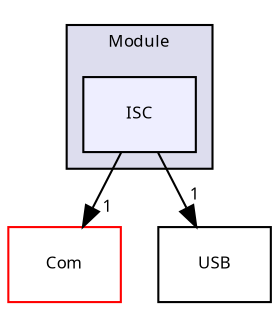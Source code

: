 digraph "Src/Module/ISC" {
  compound=true
  node [ fontsize="8", fontname="Sans"];
  edge [ labelfontsize="8", labelfontname="Sans"];
  subgraph clusterdir_a66f30b86b8bcc429b3175f700e00737 {
    graph [ bgcolor="#ddddee", pencolor="black", label="Module" fontname="Sans", fontsize="8", URL="dir_a66f30b86b8bcc429b3175f700e00737.html"]
  dir_7af0bf4749fc3fbf77a8c141018ee05e [shape=box, label="ISC", style="filled", fillcolor="#eeeeff", pencolor="black", URL="dir_7af0bf4749fc3fbf77a8c141018ee05e.html"];
  }
  dir_bd6076192d431881978bb9a63bffcd65 [shape=box label="Com" fillcolor="white" style="filled" color="red" URL="dir_bd6076192d431881978bb9a63bffcd65.html"];
  dir_c8c18cefddd188a6f36ad239e38dfc0a [shape=box label="USB" URL="dir_c8c18cefddd188a6f36ad239e38dfc0a.html"];
  dir_7af0bf4749fc3fbf77a8c141018ee05e->dir_bd6076192d431881978bb9a63bffcd65 [headlabel="1", labeldistance=1.5 headhref="dir_000032_000001.html"];
  dir_7af0bf4749fc3fbf77a8c141018ee05e->dir_c8c18cefddd188a6f36ad239e38dfc0a [headlabel="1", labeldistance=1.5 headhref="dir_000032_000036.html"];
}
